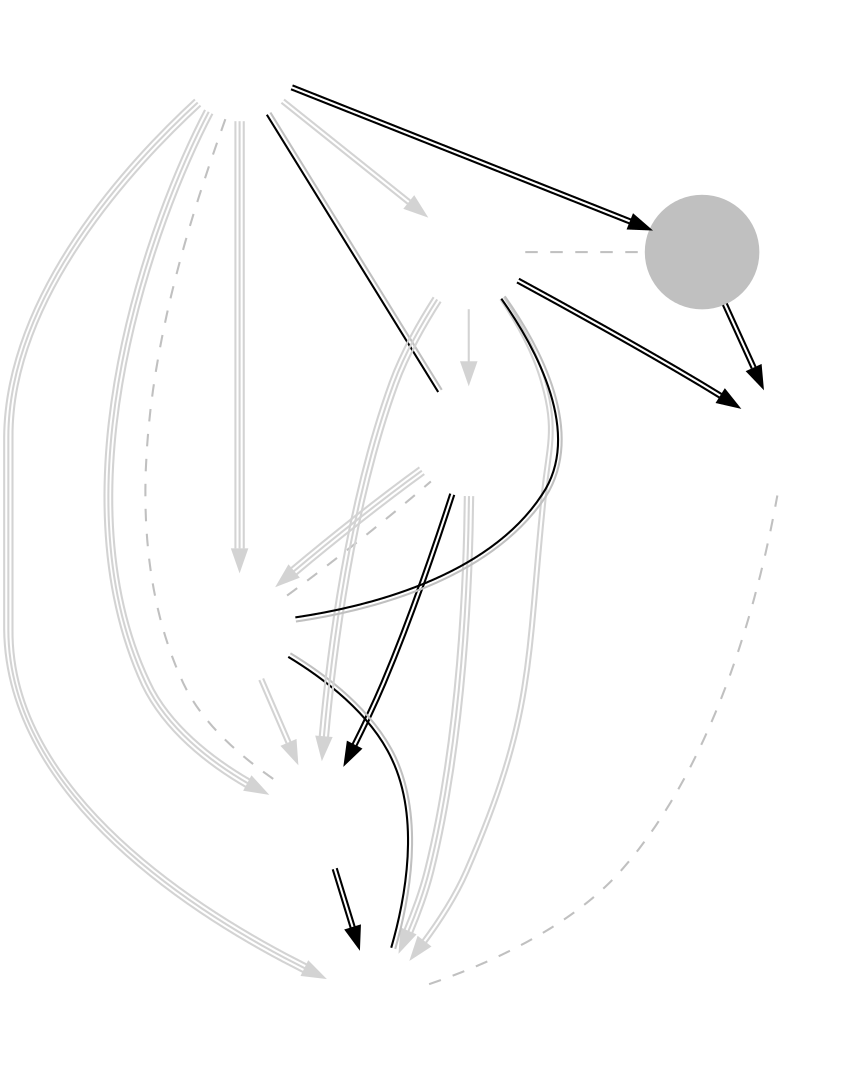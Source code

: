 // vim: set ts=5 sw=5:
digraph CN {
	node [shape=circle fixedsize=true width=.75 label="" color="white"];
	imagepath="logos/";
	CE	[ image="ce.png" ]
	eStar	[ image="estar-gaming.png" ]
	RPG	[ image="rpg.png" ]
	SOA	[ image="start-over-again.png" ]
	HL	[ image="hots-lady.png" ]
	SPT	[ image="super-perfect-team.png" ]
	KT	[ image="kt.png" style="filled" color="gray" ]
	WKG	[ image="wkg.png" ]

	/* Phase 1 Aggregates */
//	CE	->	eStar	[ color="lightgray:lightgray:lightgray" ]
//	CE	->	RPG	[ color="lightgray:lightgray" ]
	CE	->	SOA	[ color="lightgray:lightgray:lightgray" ]
	CE	->	HL	[ color="lightgray:lightgray:lightgray" ]
	SPT	->	CE	[ color="lightgray" ]
	eStar	->	RPG	[ color="lightgray:lightgray:lightgray" ]
	eStar	->	SOA	[ color="lightgray:lightgray:lightgray" ]
	eStar	->	HL	[ color="lightgray:lightgray:lightgray" ]
	eStar	->	SPT	[ color="lightgray:lightgray" ]
//	RPG	->	SOA	[ color="lightgray:lightgray:lightgray" ]
	HL	->	RPG	[ color="lightgray:lightgray" ]
	SPT	->	RPG	[ color="lightgray:lightgray:lightgray" ]
//	HL	->	SOA	[ color="lightgray:lightgray:lightgray" ]
	SPT	->	SOA	[ color="lightgray:lightgray" ]
//	SPT	->	HL	[ color="lightgray:lightgray" ]
	
	/* Week 1 */
	KT	->	WKG	[ color="black:black" ]
	RPG	->	SOA	[ color="black:black" ]
	eStar	->	CE	[ color="black:gray" dir="none" constraint="false" ]
	SPT	->	HL	[ color="black:gray" dir="none" constraint="false" ]
	SPT	->	WKG	[ color="black:black" ]
	HL	->	SOA	[ color="black:gray" dir="none" constraint="false" ]
	eStar	->	KT	[ color="black:black" ]
	CE	->	RPG	[ color="black:black" ]

	edge [ color="gray" dir="none" constraint="false" style="dashed"]

	SPT	->	KT
	eStar	->	RPG
	HL	->	CE
	SOA	->	WKG

}
